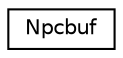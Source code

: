 digraph "Graficzna hierarchia klas"
{
  edge [fontname="Helvetica",fontsize="10",labelfontname="Helvetica",labelfontsize="10"];
  node [fontname="Helvetica",fontsize="10",shape=record];
  rankdir="LR";
  Node0 [label="Npcbuf",height=0.2,width=0.4,color="black", fillcolor="white", style="filled",URL="$struct_npcbuf.html",tooltip="Struktura przechowujaca wszystkie rodzaje jednostek. "];
}
